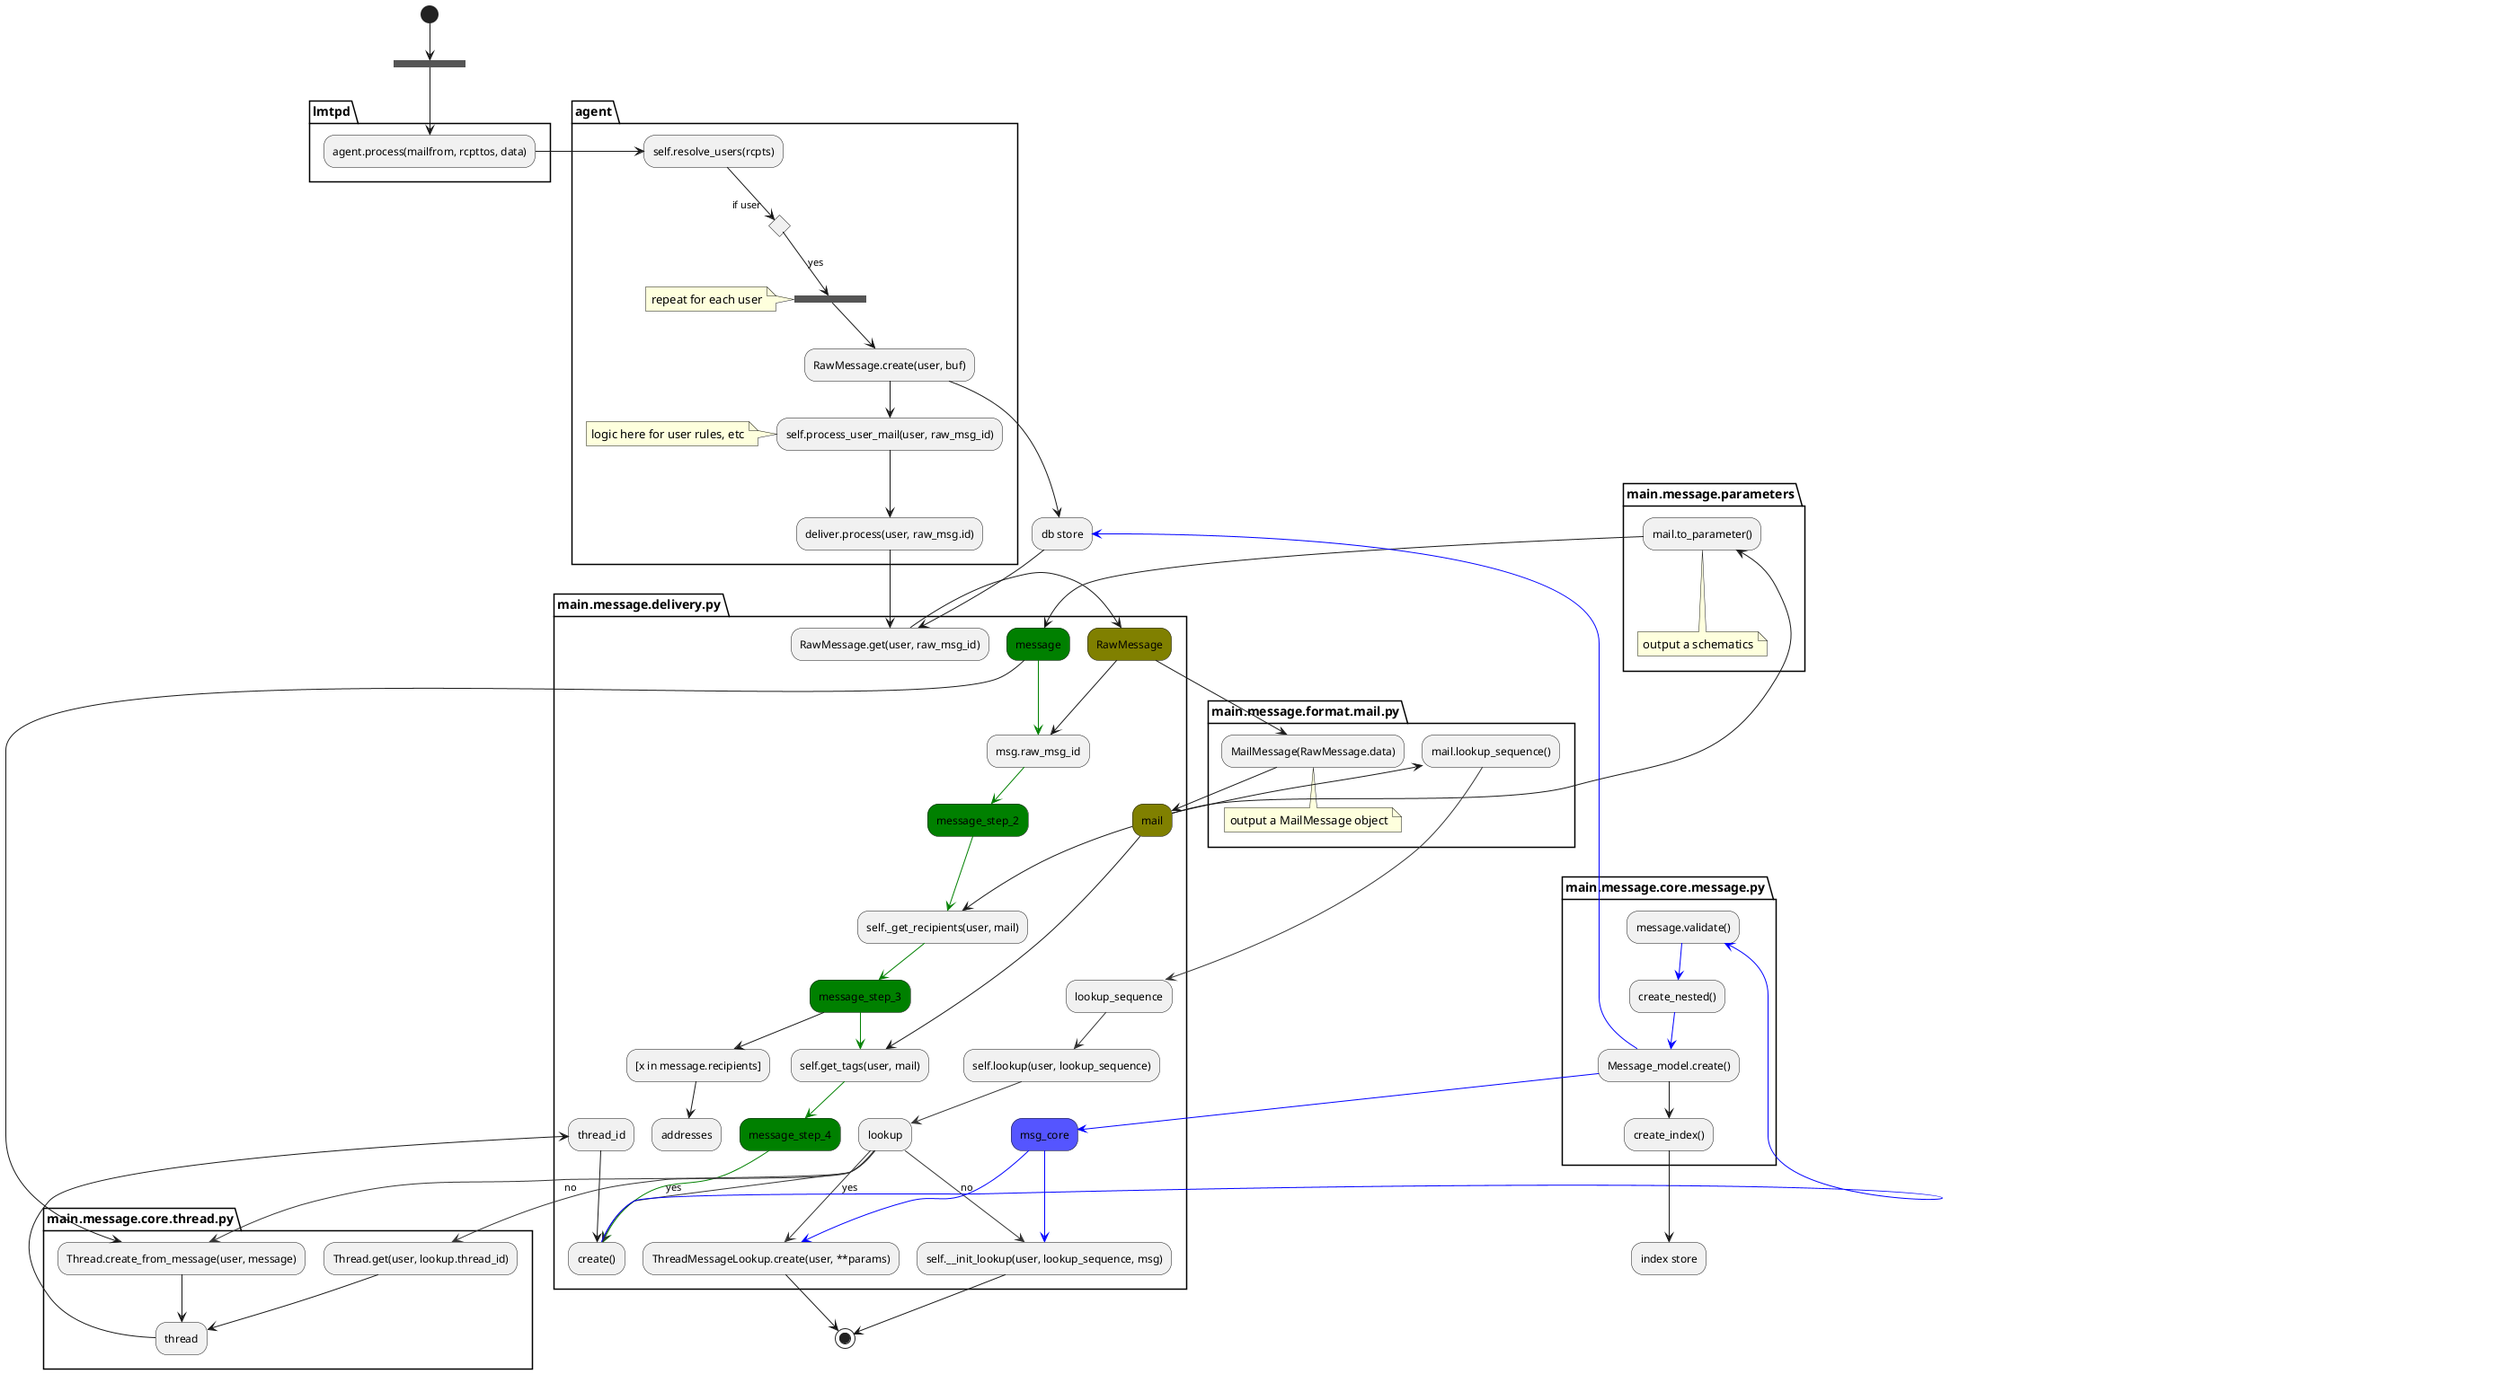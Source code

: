 @startuml
skinparam activity {
  BackgroundColor<< object >> Olive
  BackgroundColor<< message >> Green
  BackgroundColor<< msg_core >> #5555FF
}
(*) --> ===B1===
partition lmtpd {
===B1=== --> "agent.process(mailfrom, rcpttos, data)" as ap
}
partition agent {
ap -> self.resolve_users(rcpts)
If "if user" then
-->[yes] ===repeat===
note left: repeat for each user


===repeat=== --> "RawMessage.create(user, buf)"
--> "self.process_user_mail(user, raw_msg_id)"
note left: logic here for user rules, etc
"self.process_user_mail(user, raw_msg_id)" --> "deliver.process(user, raw_msg.id)"
}

"RawMessage.create(user, buf)" --> "db store"

partition main.message.delivery.py {
"deliver.process(user, raw_msg.id)" --> "RawMessage.get(user, raw_msg_id)"
"db store" --> "RawMessage.get(user, raw_msg_id)"
"RawMessage.get(user, raw_msg_id)" -right-> RawMessage <<object>>
message -[#Green]-> msg.raw_msg_id
RawMessage --> msg.raw_msg_id
msg.raw_msg_id -[#Green]-> message_step_2 <<message>>
mail --> "self._get_recipients(user, mail)"
message_step_2 -[#Green]-> "self._get_recipients(user, mail)"
"self._get_recipients(user, mail)" -[#Green]-> message_step_3 <<message>>
message_step_3 --> "[x in message.recipients]"
"[x in message.recipients]" --> addresses
message_step_3 -[#Green]-> "self.get_tags(user, mail)"
"self.get_tags(user, mail)" -[#Green]-> message_step_4 <<message>>
mail --> self.get_tags(user, mail)
lookup_sequence -[#333333]-> "self.lookup(user, lookup_sequence)"
"self.lookup(user, lookup_sequence)" -[#333333]-> lookup
msg_core -[#0000FF]-> "ThreadMessageLookup.create(user, **params)"
msg_core -[#0000FF]-> "self.__init_lookup(user, lookup_sequence, msg)"
message_step_4 -[#Green]-> "create()"
lookup -[#333333]-> "create()"
thread_id --> "create()"
}
"self.__init_lookup(user, lookup_sequence, msg)" --> (*)
"ThreadMessageLookup.create(user, **params)" --> (*)

partition main.message.parameters {
mail --> "mail.to_parameter()"
note bottom: output a schematics
"mail.to_parameter()" --> message <<message>>
}

partition main.message.format.mail.py {
RawMessage --> "MailMessage(RawMessage.data)"
note bottom: output a MailMessage object
"MailMessage(RawMessage.data)" --> mail <<object>>
mail --> "mail.lookup_sequence()"
"mail.lookup_sequence()" -[#333333]-> lookup_sequence
}

partition main.message.core.thread.py {
lookup -[#333333]->[yes] "Thread.get(user, lookup.thread_id)"
"Thread.get(user, lookup.thread_id)" --> thread
lookup-[#333333]->[yes] "ThreadMessageLookup.create(user, **params)"
message --> "Thread.create_from_message(user, message)"
lookup -[#333333]->[no] "Thread.create_from_message(user, message)"
"Thread.create_from_message(user, message)" --> thread
lookup -[#333333]->[no] "self.__init_lookup(user, lookup_sequence, msg)"
thread --> thread_id
}

partition main.message.core.message.py {


"create()" -[#0000FF]-> "message.validate()"
"message.validate()" -[#0000FF]-> "create_nested()"
"create_nested()" -[#0000FF]-> "Message_model.create()"
"Message_model.create()" -[#0000FF]-> "db store"
"Message_model.create()"  -[#0000FF]-> msg_core<<msg_core>>
"Message_model.create()" --> "create_index()"
}
 "create_index()" --> "index store"
@enduml

@startuml
hide footbox
box "caliopen_smtp"
participant agent.py
endbox
database db
database index
box "main.message"
participant deliver.py
participant format.mail.py
participant parameters.py
participant core.thread.py
participant core.message.py
endbox


[-> agent.py: smtp email
activate agent.py
agent.py -> agent.py: resolve_users
== Repeat for each user==
agent.py ->o db: store raw message
db --/ agent.py: raw_msg_id
agent.py ->> agent.py: process user rules\n(empty for now)
agent.py ->> deliver.py: process(user, raw_msg_id)
deactivate agent.py
activate deliver.py
deliver.py ->> db: get raw message
db ->o deliver.py: RawMessage object
deliver.py ->> format.mail.py: MailMessage(RawMessage.data)
format.mail.py ->o deliver.py: MailMessage object
deliver.py ->> parameters.py: to_parameter()
parameters.py ->o deliver.py: ParamMessage object
deliver.py -> deliver.py: process message
activate deliver.py
deliver.py -> deliver.py: get raw_msg_id
deliver.py -> deliver.py: get recipients
deliver.py -> deliver.py: get tags
deactivate deliver.py
deliver.py -> format.mail.py: mail.lookup_sequence()
activate format.mail.py
format.mail.py -> deliver.py: lookup
deactivate format.mail.py
deliver.py -> core.thread.py: get/create thread()
activate core.thread.py
core.thread.py ->o deliver.py: thread_id
deactivate core.thread.py
deliver.py -> core.message.py: Message.create()
activate core.message.py
core.message.py -> core.message.py: validate()
core.message.py -> core.message.py: create_nested()
core.message.py ->o db: create()
core.message.py ->o index: create.index()
core.message.py -> deliver.py: core_message
deactivate core.message.py
deliver.py -> core.thread.py: thread lookup operations
[<- deliver.py: return core_message obj
deactivate deliver.py
@enduml